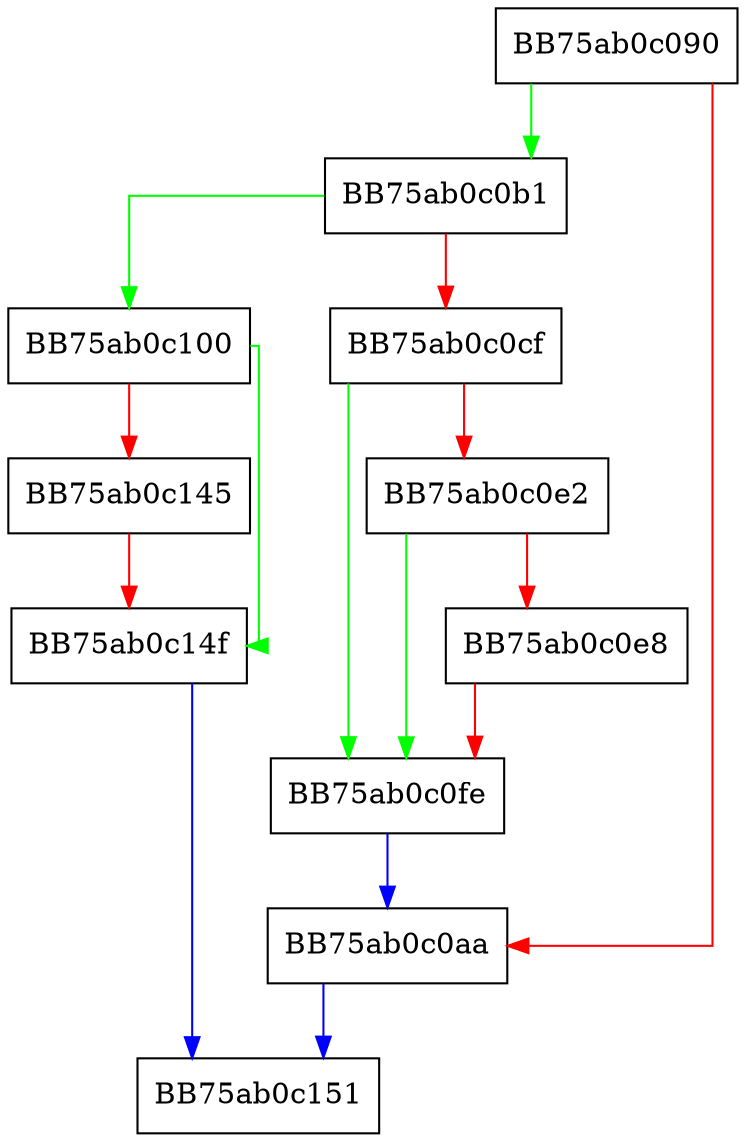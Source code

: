 digraph RegOpenKeyDiff {
  node [shape="box"];
  graph [splines=ortho];
  BB75ab0c090 -> BB75ab0c0b1 [color="green"];
  BB75ab0c090 -> BB75ab0c0aa [color="red"];
  BB75ab0c0aa -> BB75ab0c151 [color="blue"];
  BB75ab0c0b1 -> BB75ab0c100 [color="green"];
  BB75ab0c0b1 -> BB75ab0c0cf [color="red"];
  BB75ab0c0cf -> BB75ab0c0fe [color="green"];
  BB75ab0c0cf -> BB75ab0c0e2 [color="red"];
  BB75ab0c0e2 -> BB75ab0c0fe [color="green"];
  BB75ab0c0e2 -> BB75ab0c0e8 [color="red"];
  BB75ab0c0e8 -> BB75ab0c0fe [color="red"];
  BB75ab0c0fe -> BB75ab0c0aa [color="blue"];
  BB75ab0c100 -> BB75ab0c14f [color="green"];
  BB75ab0c100 -> BB75ab0c145 [color="red"];
  BB75ab0c145 -> BB75ab0c14f [color="red"];
  BB75ab0c14f -> BB75ab0c151 [color="blue"];
}